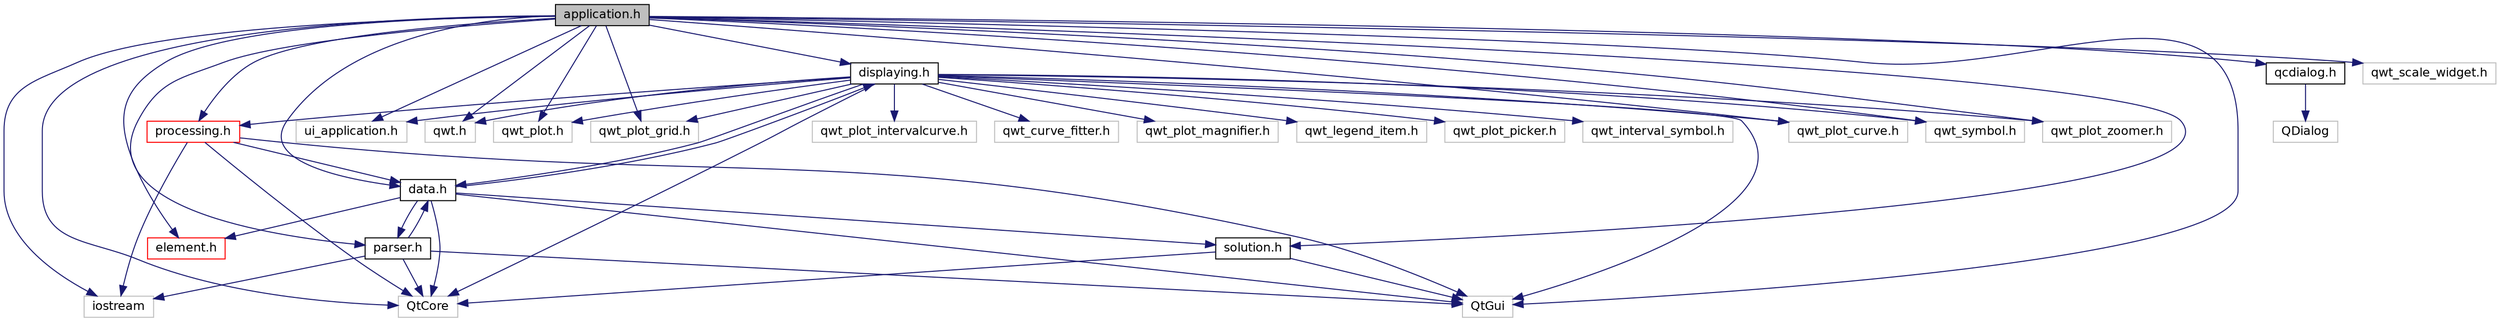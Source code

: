 digraph "application.h"
{
 // INTERACTIVE_SVG=YES
  edge [fontname="Helvetica",fontsize="12",labelfontname="Helvetica",labelfontsize="12"];
  node [fontname="Helvetica",fontsize="12",shape=record];
  Node1 [label="application.h",height=0.2,width=0.4,color="black", fillcolor="grey75", style="filled" fontcolor="black"];
  Node1 -> Node2 [color="midnightblue",fontsize="12",style="solid",fontname="Helvetica"];
  Node2 [label="QtGui",height=0.2,width=0.4,color="grey75", fillcolor="white", style="filled"];
  Node1 -> Node3 [color="midnightblue",fontsize="12",style="solid",fontname="Helvetica"];
  Node3 [label="QtCore",height=0.2,width=0.4,color="grey75", fillcolor="white", style="filled"];
  Node1 -> Node4 [color="midnightblue",fontsize="12",style="solid",fontname="Helvetica"];
  Node4 [label="displaying.h",height=0.2,width=0.4,color="black", fillcolor="white", style="filled",URL="$a00021.html"];
  Node4 -> Node2 [color="midnightblue",fontsize="12",style="solid",fontname="Helvetica"];
  Node4 -> Node3 [color="midnightblue",fontsize="12",style="solid",fontname="Helvetica"];
  Node4 -> Node5 [color="midnightblue",fontsize="12",style="solid",fontname="Helvetica"];
  Node5 [label="ui_application.h",height=0.2,width=0.4,color="grey75", fillcolor="white", style="filled"];
  Node4 -> Node6 [color="midnightblue",fontsize="12",style="solid",fontname="Helvetica"];
  Node6 [label="data.h",height=0.2,width=0.4,color="black", fillcolor="white", style="filled",URL="$a00019.html"];
  Node6 -> Node2 [color="midnightblue",fontsize="12",style="solid",fontname="Helvetica"];
  Node6 -> Node3 [color="midnightblue",fontsize="12",style="solid",fontname="Helvetica"];
  Node6 -> Node7 [color="midnightblue",fontsize="12",style="solid",fontname="Helvetica"];
  Node7 [label="element.h",height=0.2,width=0.4,color="red", fillcolor="white", style="filled",URL="$a00025.html"];
  Node6 -> Node8 [color="midnightblue",fontsize="12",style="solid",fontname="Helvetica"];
  Node8 [label="solution.h",height=0.2,width=0.4,color="black", fillcolor="white", style="filled",URL="$a00037.html"];
  Node8 -> Node3 [color="midnightblue",fontsize="12",style="solid",fontname="Helvetica"];
  Node8 -> Node2 [color="midnightblue",fontsize="12",style="solid",fontname="Helvetica"];
  Node6 -> Node4 [color="midnightblue",fontsize="12",style="solid",fontname="Helvetica"];
  Node6 -> Node9 [color="midnightblue",fontsize="12",style="solid",fontname="Helvetica"];
  Node9 [label="parser.h",height=0.2,width=0.4,color="black", fillcolor="white", style="filled",URL="$a00028.html"];
  Node9 -> Node6 [color="midnightblue",fontsize="12",style="solid",fontname="Helvetica"];
  Node9 -> Node2 [color="midnightblue",fontsize="12",style="solid",fontname="Helvetica"];
  Node9 -> Node3 [color="midnightblue",fontsize="12",style="solid",fontname="Helvetica"];
  Node9 -> Node10 [color="midnightblue",fontsize="12",style="solid",fontname="Helvetica"];
  Node10 [label="iostream",height=0.2,width=0.4,color="grey75", fillcolor="white", style="filled"];
  Node4 -> Node11 [color="midnightblue",fontsize="12",style="solid",fontname="Helvetica"];
  Node11 [label="processing.h",height=0.2,width=0.4,color="red", fillcolor="white", style="filled",URL="$a00030.html"];
  Node11 -> Node3 [color="midnightblue",fontsize="12",style="solid",fontname="Helvetica"];
  Node11 -> Node2 [color="midnightblue",fontsize="12",style="solid",fontname="Helvetica"];
  Node11 -> Node10 [color="midnightblue",fontsize="12",style="solid",fontname="Helvetica"];
  Node11 -> Node6 [color="midnightblue",fontsize="12",style="solid",fontname="Helvetica"];
  Node4 -> Node12 [color="midnightblue",fontsize="12",style="solid",fontname="Helvetica"];
  Node12 [label="qwt.h",height=0.2,width=0.4,color="grey75", fillcolor="white", style="filled"];
  Node4 -> Node13 [color="midnightblue",fontsize="12",style="solid",fontname="Helvetica"];
  Node13 [label="qwt_plot.h",height=0.2,width=0.4,color="grey75", fillcolor="white", style="filled"];
  Node4 -> Node14 [color="midnightblue",fontsize="12",style="solid",fontname="Helvetica"];
  Node14 [label="qwt_plot_grid.h",height=0.2,width=0.4,color="grey75", fillcolor="white", style="filled"];
  Node4 -> Node15 [color="midnightblue",fontsize="12",style="solid",fontname="Helvetica"];
  Node15 [label="qwt_plot_curve.h",height=0.2,width=0.4,color="grey75", fillcolor="white", style="filled"];
  Node4 -> Node16 [color="midnightblue",fontsize="12",style="solid",fontname="Helvetica"];
  Node16 [label="qwt_symbol.h",height=0.2,width=0.4,color="grey75", fillcolor="white", style="filled"];
  Node4 -> Node17 [color="midnightblue",fontsize="12",style="solid",fontname="Helvetica"];
  Node17 [label="qwt_legend_item.h",height=0.2,width=0.4,color="grey75", fillcolor="white", style="filled"];
  Node4 -> Node18 [color="midnightblue",fontsize="12",style="solid",fontname="Helvetica"];
  Node18 [label="qwt_plot_picker.h",height=0.2,width=0.4,color="grey75", fillcolor="white", style="filled"];
  Node4 -> Node19 [color="midnightblue",fontsize="12",style="solid",fontname="Helvetica"];
  Node19 [label="qwt_interval_symbol.h",height=0.2,width=0.4,color="grey75", fillcolor="white", style="filled"];
  Node4 -> Node20 [color="midnightblue",fontsize="12",style="solid",fontname="Helvetica"];
  Node20 [label="qwt_plot_intervalcurve.h",height=0.2,width=0.4,color="grey75", fillcolor="white", style="filled"];
  Node4 -> Node21 [color="midnightblue",fontsize="12",style="solid",fontname="Helvetica"];
  Node21 [label="qwt_curve_fitter.h",height=0.2,width=0.4,color="grey75", fillcolor="white", style="filled"];
  Node4 -> Node22 [color="midnightblue",fontsize="12",style="solid",fontname="Helvetica"];
  Node22 [label="qwt_plot_magnifier.h",height=0.2,width=0.4,color="grey75", fillcolor="white", style="filled"];
  Node4 -> Node23 [color="midnightblue",fontsize="12",style="solid",fontname="Helvetica"];
  Node23 [label="qwt_plot_zoomer.h",height=0.2,width=0.4,color="grey75", fillcolor="white", style="filled"];
  Node1 -> Node6 [color="midnightblue",fontsize="12",style="solid",fontname="Helvetica"];
  Node1 -> Node9 [color="midnightblue",fontsize="12",style="solid",fontname="Helvetica"];
  Node1 -> Node7 [color="midnightblue",fontsize="12",style="solid",fontname="Helvetica"];
  Node1 -> Node8 [color="midnightblue",fontsize="12",style="solid",fontname="Helvetica"];
  Node1 -> Node11 [color="midnightblue",fontsize="12",style="solid",fontname="Helvetica"];
  Node1 -> Node5 [color="midnightblue",fontsize="12",style="solid",fontname="Helvetica"];
  Node1 -> Node24 [color="midnightblue",fontsize="12",style="solid",fontname="Helvetica"];
  Node24 [label="qcdialog.h",height=0.2,width=0.4,color="black", fillcolor="white", style="filled",URL="$a00032.html"];
  Node24 -> Node25 [color="midnightblue",fontsize="12",style="solid",fontname="Helvetica"];
  Node25 [label="QDialog",height=0.2,width=0.4,color="grey75", fillcolor="white", style="filled"];
  Node1 -> Node12 [color="midnightblue",fontsize="12",style="solid",fontname="Helvetica"];
  Node1 -> Node13 [color="midnightblue",fontsize="12",style="solid",fontname="Helvetica"];
  Node1 -> Node14 [color="midnightblue",fontsize="12",style="solid",fontname="Helvetica"];
  Node1 -> Node15 [color="midnightblue",fontsize="12",style="solid",fontname="Helvetica"];
  Node1 -> Node16 [color="midnightblue",fontsize="12",style="solid",fontname="Helvetica"];
  Node1 -> Node26 [color="midnightblue",fontsize="12",style="solid",fontname="Helvetica"];
  Node26 [label="qwt_scale_widget.h",height=0.2,width=0.4,color="grey75", fillcolor="white", style="filled"];
  Node1 -> Node23 [color="midnightblue",fontsize="12",style="solid",fontname="Helvetica"];
  Node1 -> Node10 [color="midnightblue",fontsize="12",style="solid",fontname="Helvetica"];
}
